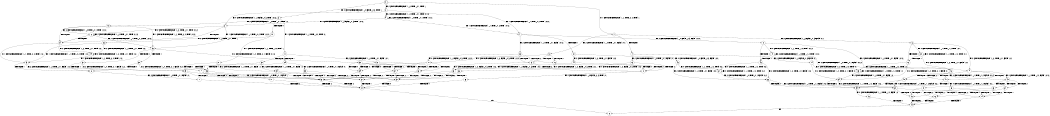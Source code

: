 digraph BCG {
size = "7, 10.5";
center = TRUE;
node [shape = circle];
0 [peripheries = 2];
0 -> 1 [label = "EX !1 !ATOMIC_EXCH_BRANCH (1, +1, TRUE, +0, 2, TRUE) !::"];
0 -> 2 [label = "EX !2 !ATOMIC_EXCH_BRANCH (1, +0, TRUE, +0, 1, TRUE) !::"];
0 -> 3 [label = "EX !0 !ATOMIC_EXCH_BRANCH (1, +0, FALSE, +0, 3, TRUE) !::"];
1 -> 4 [label = "TERMINATE !1"];
1 -> 5 [label = "EX !2 !ATOMIC_EXCH_BRANCH (1, +0, TRUE, +0, 1, FALSE) !:0:1:"];
1 -> 6 [label = "EX !0 !ATOMIC_EXCH_BRANCH (1, +0, FALSE, +0, 3, FALSE) !:0:1:"];
2 -> 7 [label = "EX !1 !ATOMIC_EXCH_BRANCH (1, +1, TRUE, +0, 2, TRUE) !:0:1:2:"];
2 -> 8 [label = "EX !0 !ATOMIC_EXCH_BRANCH (1, +0, FALSE, +0, 3, TRUE) !:0:1:2:"];
2 -> 9 [label = "EX !2 !ATOMIC_EXCH_BRANCH (1, +0, TRUE, +0, 1, TRUE) !:0:1:2:"];
3 -> 10 [label = "TERMINATE !0"];
3 -> 11 [label = "EX !1 !ATOMIC_EXCH_BRANCH (1, +1, TRUE, +0, 2, TRUE) !:0:"];
3 -> 12 [label = "EX !2 !ATOMIC_EXCH_BRANCH (1, +0, TRUE, +0, 1, TRUE) !:0:"];
4 -> 13 [label = "EX !2 !ATOMIC_EXCH_BRANCH (1, +0, TRUE, +0, 1, FALSE) !:0:"];
4 -> 14 [label = "EX !0 !ATOMIC_EXCH_BRANCH (1, +0, FALSE, +0, 3, FALSE) !:0:"];
5 -> 15 [label = "TERMINATE !1"];
5 -> 16 [label = "TERMINATE !2"];
5 -> 17 [label = "EX !0 !ATOMIC_EXCH_BRANCH (1, +0, FALSE, +0, 3, TRUE) !:0:1:2:"];
6 -> 18 [label = "TERMINATE !1"];
6 -> 19 [label = "EX !2 !ATOMIC_EXCH_BRANCH (1, +0, TRUE, +0, 1, FALSE) !:0:1:"];
6 -> 20 [label = "EX !0 !ATOMIC_EXCH_BRANCH (1, +1, TRUE, +1, 2, TRUE) !:0:1:"];
7 -> 21 [label = "TERMINATE !1"];
7 -> 22 [label = "EX !0 !ATOMIC_EXCH_BRANCH (1, +0, FALSE, +0, 3, FALSE) !:0:1:2:"];
7 -> 23 [label = "EX !2 !ATOMIC_EXCH_BRANCH (1, +0, TRUE, +0, 1, FALSE) !:0:1:2:"];
8 -> 24 [label = "TERMINATE !0"];
8 -> 25 [label = "EX !1 !ATOMIC_EXCH_BRANCH (1, +1, TRUE, +0, 2, TRUE) !:0:1:2:"];
8 -> 26 [label = "EX !2 !ATOMIC_EXCH_BRANCH (1, +0, TRUE, +0, 1, TRUE) !:0:1:2:"];
9 -> 7 [label = "EX !1 !ATOMIC_EXCH_BRANCH (1, +1, TRUE, +0, 2, TRUE) !:0:1:2:"];
9 -> 8 [label = "EX !0 !ATOMIC_EXCH_BRANCH (1, +0, FALSE, +0, 3, TRUE) !:0:1:2:"];
9 -> 9 [label = "EX !2 !ATOMIC_EXCH_BRANCH (1, +0, TRUE, +0, 1, TRUE) !:0:1:2:"];
10 -> 27 [label = "EX !1 !ATOMIC_EXCH_BRANCH (1, +1, TRUE, +0, 2, TRUE) !::"];
10 -> 28 [label = "EX !2 !ATOMIC_EXCH_BRANCH (1, +0, TRUE, +0, 1, TRUE) !::"];
11 -> 29 [label = "TERMINATE !1"];
11 -> 30 [label = "TERMINATE !0"];
11 -> 31 [label = "EX !2 !ATOMIC_EXCH_BRANCH (1, +0, TRUE, +0, 1, FALSE) !:0:1:"];
12 -> 24 [label = "TERMINATE !0"];
12 -> 25 [label = "EX !1 !ATOMIC_EXCH_BRANCH (1, +1, TRUE, +0, 2, TRUE) !:0:1:2:"];
12 -> 26 [label = "EX !2 !ATOMIC_EXCH_BRANCH (1, +0, TRUE, +0, 1, TRUE) !:0:1:2:"];
13 -> 32 [label = "TERMINATE !2"];
13 -> 33 [label = "EX !0 !ATOMIC_EXCH_BRANCH (1, +0, FALSE, +0, 3, TRUE) !:0:2:"];
14 -> 34 [label = "EX !2 !ATOMIC_EXCH_BRANCH (1, +0, TRUE, +0, 1, FALSE) !:0:"];
14 -> 35 [label = "EX !0 !ATOMIC_EXCH_BRANCH (1, +1, TRUE, +1, 2, TRUE) !:0:"];
15 -> 32 [label = "TERMINATE !2"];
15 -> 33 [label = "EX !0 !ATOMIC_EXCH_BRANCH (1, +0, FALSE, +0, 3, TRUE) !:0:2:"];
16 -> 32 [label = "TERMINATE !1"];
16 -> 36 [label = "EX !0 !ATOMIC_EXCH_BRANCH (1, +0, FALSE, +0, 3, TRUE) !:0:1:"];
17 -> 37 [label = "TERMINATE !1"];
17 -> 38 [label = "TERMINATE !2"];
17 -> 39 [label = "TERMINATE !0"];
18 -> 34 [label = "EX !2 !ATOMIC_EXCH_BRANCH (1, +0, TRUE, +0, 1, FALSE) !:0:"];
18 -> 35 [label = "EX !0 !ATOMIC_EXCH_BRANCH (1, +1, TRUE, +1, 2, TRUE) !:0:"];
19 -> 40 [label = "TERMINATE !1"];
19 -> 41 [label = "TERMINATE !2"];
19 -> 42 [label = "EX !0 !ATOMIC_EXCH_BRANCH (1, +1, TRUE, +1, 2, FALSE) !:0:1:2:"];
20 -> 18 [label = "TERMINATE !1"];
20 -> 19 [label = "EX !2 !ATOMIC_EXCH_BRANCH (1, +0, TRUE, +0, 1, FALSE) !:0:1:"];
20 -> 20 [label = "EX !0 !ATOMIC_EXCH_BRANCH (1, +1, TRUE, +1, 2, TRUE) !:0:1:"];
21 -> 43 [label = "EX !0 !ATOMIC_EXCH_BRANCH (1, +0, FALSE, +0, 3, FALSE) !:0:2:"];
21 -> 44 [label = "EX !2 !ATOMIC_EXCH_BRANCH (1, +0, TRUE, +0, 1, FALSE) !:0:2:"];
22 -> 45 [label = "TERMINATE !1"];
22 -> 46 [label = "EX !2 !ATOMIC_EXCH_BRANCH (1, +0, TRUE, +0, 1, FALSE) !:0:1:2:"];
22 -> 47 [label = "EX !0 !ATOMIC_EXCH_BRANCH (1, +1, TRUE, +1, 2, TRUE) !:0:1:2:"];
23 -> 15 [label = "TERMINATE !1"];
23 -> 16 [label = "TERMINATE !2"];
23 -> 17 [label = "EX !0 !ATOMIC_EXCH_BRANCH (1, +0, FALSE, +0, 3, TRUE) !:0:1:2:"];
24 -> 48 [label = "EX !1 !ATOMIC_EXCH_BRANCH (1, +1, TRUE, +0, 2, TRUE) !:1:2:"];
24 -> 49 [label = "EX !2 !ATOMIC_EXCH_BRANCH (1, +0, TRUE, +0, 1, TRUE) !:1:2:"];
25 -> 50 [label = "TERMINATE !1"];
25 -> 51 [label = "TERMINATE !0"];
25 -> 52 [label = "EX !2 !ATOMIC_EXCH_BRANCH (1, +0, TRUE, +0, 1, FALSE) !:0:1:2:"];
26 -> 24 [label = "TERMINATE !0"];
26 -> 25 [label = "EX !1 !ATOMIC_EXCH_BRANCH (1, +1, TRUE, +0, 2, TRUE) !:0:1:2:"];
26 -> 26 [label = "EX !2 !ATOMIC_EXCH_BRANCH (1, +0, TRUE, +0, 1, TRUE) !:0:1:2:"];
27 -> 53 [label = "TERMINATE !1"];
27 -> 54 [label = "EX !2 !ATOMIC_EXCH_BRANCH (1, +0, TRUE, +0, 1, FALSE) !:1:"];
28 -> 48 [label = "EX !1 !ATOMIC_EXCH_BRANCH (1, +1, TRUE, +0, 2, TRUE) !:1:2:"];
28 -> 49 [label = "EX !2 !ATOMIC_EXCH_BRANCH (1, +0, TRUE, +0, 1, TRUE) !:1:2:"];
29 -> 53 [label = "TERMINATE !0"];
29 -> 55 [label = "EX !2 !ATOMIC_EXCH_BRANCH (1, +0, TRUE, +0, 1, FALSE) !:0:"];
30 -> 53 [label = "TERMINATE !1"];
30 -> 54 [label = "EX !2 !ATOMIC_EXCH_BRANCH (1, +0, TRUE, +0, 1, FALSE) !:1:"];
31 -> 37 [label = "TERMINATE !1"];
31 -> 38 [label = "TERMINATE !2"];
31 -> 39 [label = "TERMINATE !0"];
32 -> 56 [label = "EX !0 !ATOMIC_EXCH_BRANCH (1, +0, FALSE, +0, 3, TRUE) !:0:"];
33 -> 57 [label = "TERMINATE !2"];
33 -> 58 [label = "TERMINATE !0"];
34 -> 59 [label = "TERMINATE !2"];
34 -> 60 [label = "EX !0 !ATOMIC_EXCH_BRANCH (1, +1, TRUE, +1, 2, FALSE) !:0:2:"];
35 -> 34 [label = "EX !2 !ATOMIC_EXCH_BRANCH (1, +0, TRUE, +0, 1, FALSE) !:0:"];
35 -> 35 [label = "EX !0 !ATOMIC_EXCH_BRANCH (1, +1, TRUE, +1, 2, TRUE) !:0:"];
36 -> 57 [label = "TERMINATE !1"];
36 -> 61 [label = "TERMINATE !0"];
37 -> 57 [label = "TERMINATE !2"];
37 -> 58 [label = "TERMINATE !0"];
38 -> 57 [label = "TERMINATE !1"];
38 -> 61 [label = "TERMINATE !0"];
39 -> 58 [label = "TERMINATE !1"];
39 -> 61 [label = "TERMINATE !2"];
40 -> 59 [label = "TERMINATE !2"];
40 -> 60 [label = "EX !0 !ATOMIC_EXCH_BRANCH (1, +1, TRUE, +1, 2, FALSE) !:0:2:"];
41 -> 59 [label = "TERMINATE !1"];
41 -> 62 [label = "EX !0 !ATOMIC_EXCH_BRANCH (1, +1, TRUE, +1, 2, FALSE) !:0:1:"];
42 -> 63 [label = "TERMINATE !1"];
42 -> 64 [label = "TERMINATE !2"];
42 -> 65 [label = "TERMINATE !0"];
43 -> 66 [label = "EX !2 !ATOMIC_EXCH_BRANCH (1, +0, TRUE, +0, 1, FALSE) !:0:2:"];
43 -> 67 [label = "EX !0 !ATOMIC_EXCH_BRANCH (1, +1, TRUE, +1, 2, TRUE) !:0:2:"];
44 -> 32 [label = "TERMINATE !2"];
44 -> 33 [label = "EX !0 !ATOMIC_EXCH_BRANCH (1, +0, FALSE, +0, 3, TRUE) !:0:2:"];
45 -> 66 [label = "EX !2 !ATOMIC_EXCH_BRANCH (1, +0, TRUE, +0, 1, FALSE) !:0:2:"];
45 -> 67 [label = "EX !0 !ATOMIC_EXCH_BRANCH (1, +1, TRUE, +1, 2, TRUE) !:0:2:"];
46 -> 40 [label = "TERMINATE !1"];
46 -> 41 [label = "TERMINATE !2"];
46 -> 42 [label = "EX !0 !ATOMIC_EXCH_BRANCH (1, +1, TRUE, +1, 2, FALSE) !:0:1:2:"];
47 -> 45 [label = "TERMINATE !1"];
47 -> 46 [label = "EX !2 !ATOMIC_EXCH_BRANCH (1, +0, TRUE, +0, 1, FALSE) !:0:1:2:"];
47 -> 47 [label = "EX !0 !ATOMIC_EXCH_BRANCH (1, +1, TRUE, +1, 2, TRUE) !:0:1:2:"];
48 -> 68 [label = "TERMINATE !1"];
48 -> 69 [label = "EX !2 !ATOMIC_EXCH_BRANCH (1, +0, TRUE, +0, 1, FALSE) !:1:2:"];
49 -> 48 [label = "EX !1 !ATOMIC_EXCH_BRANCH (1, +1, TRUE, +0, 2, TRUE) !:1:2:"];
49 -> 49 [label = "EX !2 !ATOMIC_EXCH_BRANCH (1, +0, TRUE, +0, 1, TRUE) !:1:2:"];
50 -> 68 [label = "TERMINATE !0"];
50 -> 70 [label = "EX !2 !ATOMIC_EXCH_BRANCH (1, +0, TRUE, +0, 1, FALSE) !:0:2:"];
51 -> 68 [label = "TERMINATE !1"];
51 -> 69 [label = "EX !2 !ATOMIC_EXCH_BRANCH (1, +0, TRUE, +0, 1, FALSE) !:1:2:"];
52 -> 37 [label = "TERMINATE !1"];
52 -> 38 [label = "TERMINATE !2"];
52 -> 39 [label = "TERMINATE !0"];
53 -> 71 [label = "EX !2 !ATOMIC_EXCH_BRANCH (1, +0, TRUE, +0, 1, FALSE) !::"];
54 -> 58 [label = "TERMINATE !1"];
54 -> 61 [label = "TERMINATE !2"];
55 -> 57 [label = "TERMINATE !2"];
55 -> 58 [label = "TERMINATE !0"];
56 -> 72 [label = "TERMINATE !0"];
57 -> 72 [label = "TERMINATE !0"];
58 -> 72 [label = "TERMINATE !2"];
59 -> 73 [label = "EX !0 !ATOMIC_EXCH_BRANCH (1, +1, TRUE, +1, 2, FALSE) !:0:"];
60 -> 74 [label = "TERMINATE !2"];
60 -> 75 [label = "TERMINATE !0"];
61 -> 72 [label = "TERMINATE !1"];
62 -> 74 [label = "TERMINATE !1"];
62 -> 76 [label = "TERMINATE !0"];
63 -> 74 [label = "TERMINATE !2"];
63 -> 75 [label = "TERMINATE !0"];
64 -> 74 [label = "TERMINATE !1"];
64 -> 76 [label = "TERMINATE !0"];
65 -> 75 [label = "TERMINATE !1"];
65 -> 76 [label = "TERMINATE !2"];
66 -> 59 [label = "TERMINATE !2"];
66 -> 60 [label = "EX !0 !ATOMIC_EXCH_BRANCH (1, +1, TRUE, +1, 2, FALSE) !:0:2:"];
67 -> 66 [label = "EX !2 !ATOMIC_EXCH_BRANCH (1, +0, TRUE, +0, 1, FALSE) !:0:2:"];
67 -> 67 [label = "EX !0 !ATOMIC_EXCH_BRANCH (1, +1, TRUE, +1, 2, TRUE) !:0:2:"];
68 -> 77 [label = "EX !2 !ATOMIC_EXCH_BRANCH (1, +0, TRUE, +0, 1, FALSE) !:2:"];
69 -> 58 [label = "TERMINATE !1"];
69 -> 61 [label = "TERMINATE !2"];
70 -> 57 [label = "TERMINATE !2"];
70 -> 58 [label = "TERMINATE !0"];
71 -> 72 [label = "TERMINATE !2"];
72 -> 78 [label = "exit"];
73 -> 79 [label = "TERMINATE !0"];
74 -> 79 [label = "TERMINATE !0"];
75 -> 79 [label = "TERMINATE !2"];
76 -> 79 [label = "TERMINATE !1"];
77 -> 72 [label = "TERMINATE !2"];
79 -> 78 [label = "exit"];
}

